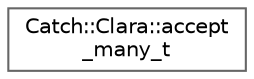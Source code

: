 digraph "Graphical Class Hierarchy"
{
 // LATEX_PDF_SIZE
  bgcolor="transparent";
  edge [fontname=Helvetica,fontsize=10,labelfontname=Helvetica,labelfontsize=10];
  node [fontname=Helvetica,fontsize=10,shape=box,height=0.2,width=0.4];
  rankdir="LR";
  Node0 [id="Node000000",label="Catch::Clara::accept\l_many_t",height=0.2,width=0.4,color="grey40", fillcolor="white", style="filled",URL="$structCatch_1_1Clara_1_1accept__many__t.html",tooltip=" "];
}
